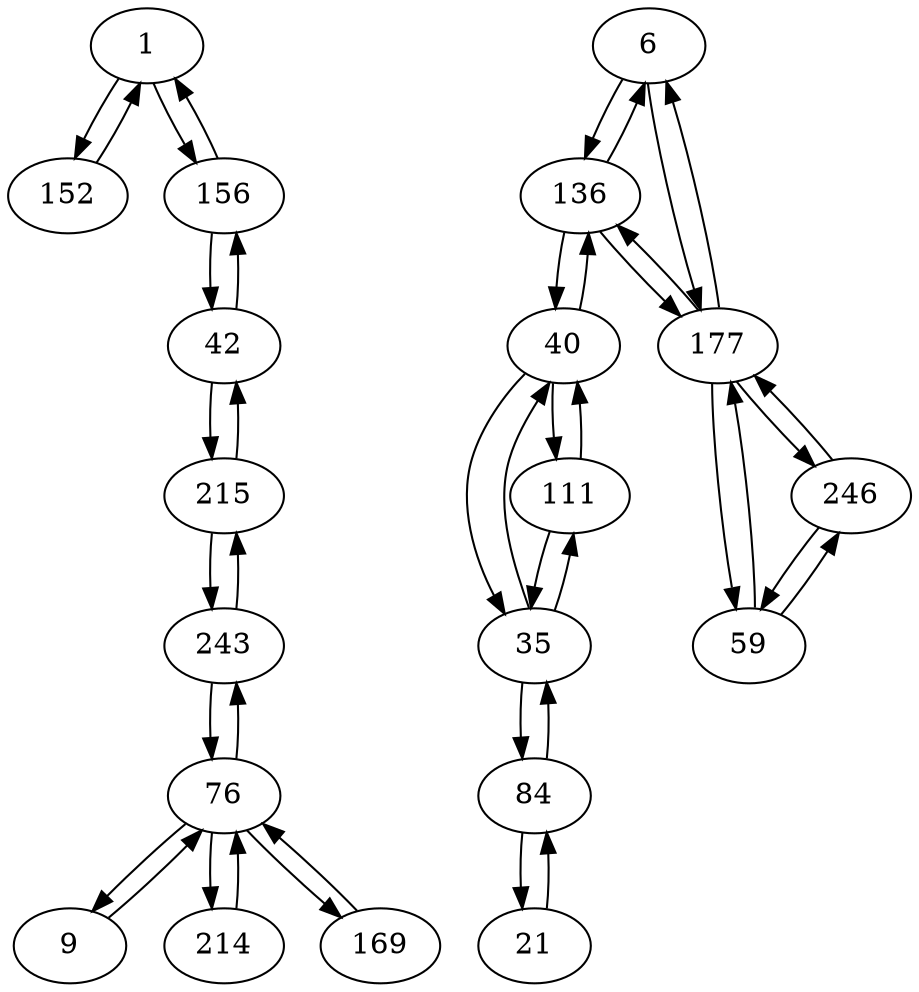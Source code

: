 digraph G {
1 -> 152;
6 -> 136;
21 -> 84;
35 -> 111;
35 -> 40;
40 -> 35;
40 -> 111;
42 -> 156;
59 -> 246;
76 -> 9;
76 -> 214;
84 -> 21;
111 -> 35;
136 -> 6;
136 -> 177;
152 -> 1;
177 -> 246;
177 -> 59;
215 -> 42;
243 -> 215;
246 -> 177;
246 -> 59;
1 -> 156;
6 -> 177;
9 -> 76;
35 -> 84;
40 -> 136;
42 -> 215;
59 -> 177;
76 -> 243;
76 -> 169;
84 -> 35;
111 -> 40;
136 -> 40;
156 -> 1;
156 -> 42;
169 -> 76;
177 -> 6;
177 -> 136;
214 -> 76;
215 -> 243;
243 -> 76;
}
